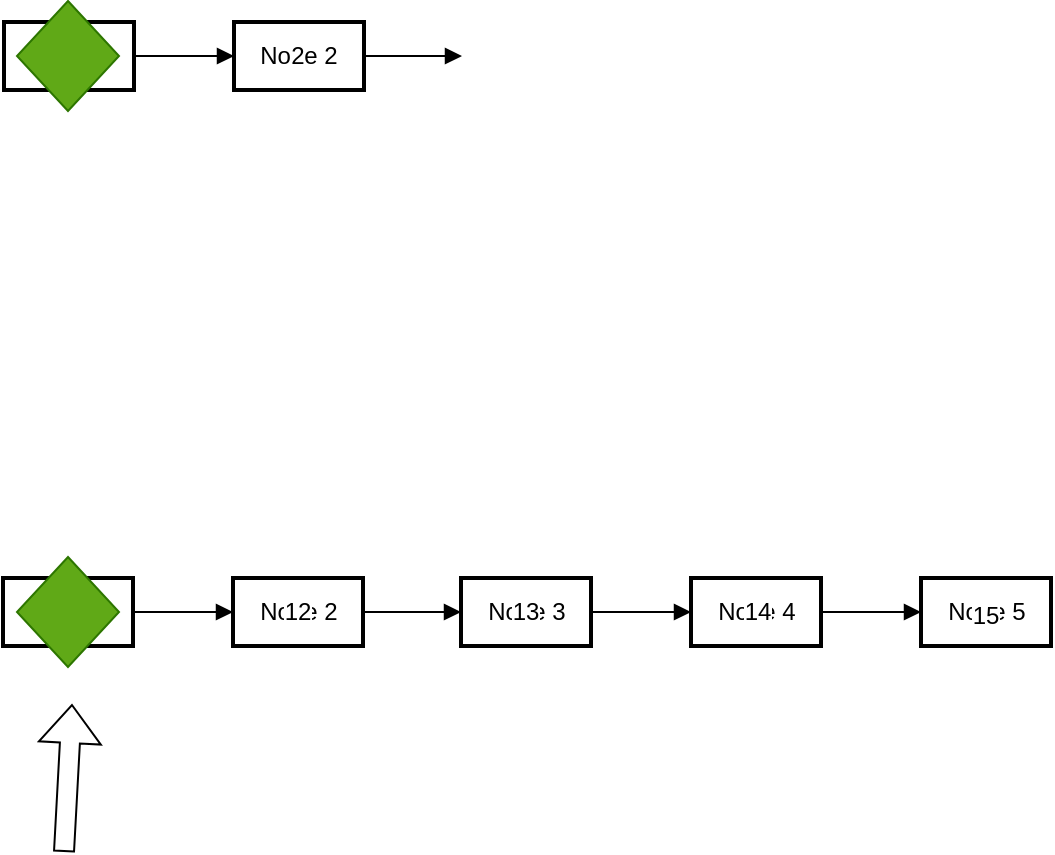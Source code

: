 <mxfile version="21.6.8" type="github">
  <diagram name="Page-1" id="6O_qish3dsMQpxDmSz9L">
    <mxGraphModel dx="1514" dy="1010" grid="0" gridSize="10" guides="1" tooltips="1" connect="1" arrows="1" fold="1" page="0" pageScale="1" pageWidth="1600" pageHeight="900" math="0" shadow="0">
      <root>
        <mxCell id="0" />
        <mxCell id="1" parent="0" />
        <mxCell id="2" value="Node 1" style="whiteSpace=wrap;strokeWidth=2;" parent="1" vertex="1">
          <mxGeometry width="65" height="34" as="geometry" />
        </mxCell>
        <mxCell id="3" value="Node 2" style="whiteSpace=wrap;strokeWidth=2;" parent="1" vertex="1">
          <mxGeometry x="115" width="65" height="34" as="geometry" />
        </mxCell>
        <mxCell id="7" value="" style="curved=1;startArrow=none;endArrow=block;exitX=0.995;exitY=0.5;entryX=-0.005;entryY=0.5;" parent="1" source="2" target="3" edge="1">
          <mxGeometry relative="1" as="geometry">
            <Array as="points" />
          </mxGeometry>
        </mxCell>
        <mxCell id="8" value="" style="curved=1;startArrow=none;endArrow=block;exitX=0.989;exitY=0.5;entryX=0.005;entryY=0.5;" parent="1" source="3" edge="1">
          <mxGeometry relative="1" as="geometry">
            <Array as="points" />
            <mxPoint x="229.0" y="17" as="targetPoint" />
          </mxGeometry>
        </mxCell>
        <mxCell id="GNmN8JbiuyzItX-1qESR-10" value="Node 1" style="whiteSpace=wrap;strokeWidth=2;" parent="1" vertex="1">
          <mxGeometry x="-0.5" y="278" width="65" height="34" as="geometry" />
        </mxCell>
        <mxCell id="GNmN8JbiuyzItX-1qESR-11" value="Node 2" style="whiteSpace=wrap;strokeWidth=2;" parent="1" vertex="1">
          <mxGeometry x="114.5" y="278" width="65" height="34" as="geometry" />
        </mxCell>
        <mxCell id="GNmN8JbiuyzItX-1qESR-12" value="Node 3" style="whiteSpace=wrap;strokeWidth=2;" parent="1" vertex="1">
          <mxGeometry x="228.5" y="278" width="65" height="34" as="geometry" />
        </mxCell>
        <mxCell id="GNmN8JbiuyzItX-1qESR-13" value="Node 4" style="whiteSpace=wrap;strokeWidth=2;" parent="1" vertex="1">
          <mxGeometry x="343.5" y="278" width="65" height="34" as="geometry" />
        </mxCell>
        <mxCell id="GNmN8JbiuyzItX-1qESR-14" value="Node 5" style="whiteSpace=wrap;strokeWidth=2;" parent="1" vertex="1">
          <mxGeometry x="458.5" y="278" width="65" height="34" as="geometry" />
        </mxCell>
        <mxCell id="GNmN8JbiuyzItX-1qESR-15" value="" style="curved=1;startArrow=none;endArrow=block;exitX=0.995;exitY=0.5;entryX=-0.005;entryY=0.5;" parent="1" source="GNmN8JbiuyzItX-1qESR-10" target="GNmN8JbiuyzItX-1qESR-11" edge="1">
          <mxGeometry relative="1" as="geometry">
            <Array as="points" />
          </mxGeometry>
        </mxCell>
        <mxCell id="GNmN8JbiuyzItX-1qESR-16" value="" style="curved=1;startArrow=none;endArrow=block;exitX=0.989;exitY=0.5;entryX=0.005;entryY=0.5;" parent="1" source="GNmN8JbiuyzItX-1qESR-11" target="GNmN8JbiuyzItX-1qESR-12" edge="1">
          <mxGeometry relative="1" as="geometry">
            <Array as="points" />
          </mxGeometry>
        </mxCell>
        <mxCell id="GNmN8JbiuyzItX-1qESR-17" value="" style="curved=1;startArrow=none;endArrow=block;exitX=1.0;exitY=0.5;entryX=-0.0;entryY=0.5;" parent="1" source="GNmN8JbiuyzItX-1qESR-12" target="GNmN8JbiuyzItX-1qESR-13" edge="1">
          <mxGeometry relative="1" as="geometry">
            <Array as="points" />
          </mxGeometry>
        </mxCell>
        <mxCell id="GNmN8JbiuyzItX-1qESR-18" value="" style="curved=1;startArrow=none;endArrow=block;exitX=1.003;exitY=0.5;entryX=0.003;entryY=0.5;" parent="1" source="GNmN8JbiuyzItX-1qESR-13" target="GNmN8JbiuyzItX-1qESR-14" edge="1">
          <mxGeometry relative="1" as="geometry">
            <Array as="points" />
          </mxGeometry>
        </mxCell>
        <mxCell id="GNmN8JbiuyzItX-1qESR-20" value="1" style="text;html=1;strokeColor=none;fillColor=none;align=center;verticalAlign=middle;whiteSpace=wrap;rounded=0;labelBackgroundColor=default;" parent="1" vertex="1">
          <mxGeometry x="2" y="2" width="60" height="30" as="geometry" />
        </mxCell>
        <mxCell id="GNmN8JbiuyzItX-1qESR-23" value="2" style="text;html=1;strokeColor=none;fillColor=none;align=center;verticalAlign=middle;whiteSpace=wrap;rounded=0;labelBackgroundColor=default;" parent="1" vertex="1">
          <mxGeometry x="117" y="2" width="60" height="30" as="geometry" />
        </mxCell>
        <mxCell id="GNmN8JbiuyzItX-1qESR-25" value="15" style="text;html=1;strokeColor=none;fillColor=none;align=center;verticalAlign=middle;whiteSpace=wrap;rounded=0;labelBackgroundColor=default;" parent="1" vertex="1">
          <mxGeometry x="461" y="282" width="60" height="30" as="geometry" />
        </mxCell>
        <mxCell id="GNmN8JbiuyzItX-1qESR-26" value="14" style="text;html=1;strokeColor=none;fillColor=none;align=center;verticalAlign=middle;whiteSpace=wrap;rounded=0;labelBackgroundColor=default;" parent="1" vertex="1">
          <mxGeometry x="346.5" y="280" width="60" height="30" as="geometry" />
        </mxCell>
        <mxCell id="GNmN8JbiuyzItX-1qESR-27" value="13" style="text;html=1;strokeColor=none;fillColor=none;align=center;verticalAlign=middle;whiteSpace=wrap;rounded=0;labelBackgroundColor=default;" parent="1" vertex="1">
          <mxGeometry x="231" y="280" width="60" height="30" as="geometry" />
        </mxCell>
        <mxCell id="GNmN8JbiuyzItX-1qESR-28" value="12" style="text;html=1;strokeColor=none;fillColor=none;align=center;verticalAlign=middle;whiteSpace=wrap;rounded=0;labelBackgroundColor=default;" parent="1" vertex="1">
          <mxGeometry x="117" y="280" width="60" height="30" as="geometry" />
        </mxCell>
        <mxCell id="GNmN8JbiuyzItX-1qESR-29" value="11" style="text;html=1;strokeColor=none;fillColor=none;align=center;verticalAlign=middle;whiteSpace=wrap;rounded=0;labelBackgroundColor=default;" parent="1" vertex="1">
          <mxGeometry x="2" y="280" width="60" height="30" as="geometry" />
        </mxCell>
        <mxCell id="GNmN8JbiuyzItX-1qESR-31" value="" style="shape=flexArrow;endArrow=classic;html=1;rounded=0;fontColor=none;noLabel=1;labelBackgroundColor=default;" parent="1" edge="1">
          <mxGeometry width="50" height="50" relative="1" as="geometry">
            <mxPoint x="30" y="415" as="sourcePoint" />
            <mxPoint x="34" y="341" as="targetPoint" />
          </mxGeometry>
        </mxCell>
        <mxCell id="GNmN8JbiuyzItX-1qESR-33" value="" style="rhombus;whiteSpace=wrap;html=1;fillColor=#60a917;strokeColor=#2D7600;fontColor=#ffffff;" parent="1" vertex="1">
          <mxGeometry x="6.5" y="-10.5" width="51" height="55" as="geometry" />
        </mxCell>
        <mxCell id="GNmN8JbiuyzItX-1qESR-35" value="" style="rhombus;whiteSpace=wrap;html=1;fillColor=#60a917;strokeColor=#2D7600;fontColor=#ffffff;" parent="1" vertex="1">
          <mxGeometry x="6.5" y="267.5" width="51" height="55" as="geometry" />
        </mxCell>
      </root>
    </mxGraphModel>
  </diagram>
</mxfile>
